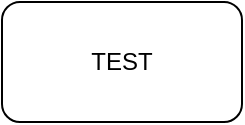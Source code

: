 <mxfile version="20.8.8" type="github">
  <diagram name="Page-1" id="YkrM1RXTvU2whmF1VkCE">
    <mxGraphModel dx="1434" dy="835" grid="1" gridSize="10" guides="1" tooltips="1" connect="1" arrows="1" fold="1" page="1" pageScale="1" pageWidth="1100" pageHeight="850" math="0" shadow="0">
      <root>
        <mxCell id="0" />
        <mxCell id="1" parent="0" />
        <mxCell id="Ttot3QQrFi4swftmVR9H-1" value="TEST" style="rounded=1;whiteSpace=wrap;html=1;" vertex="1" parent="1">
          <mxGeometry x="490" y="400" width="120" height="60" as="geometry" />
        </mxCell>
      </root>
    </mxGraphModel>
  </diagram>
</mxfile>
